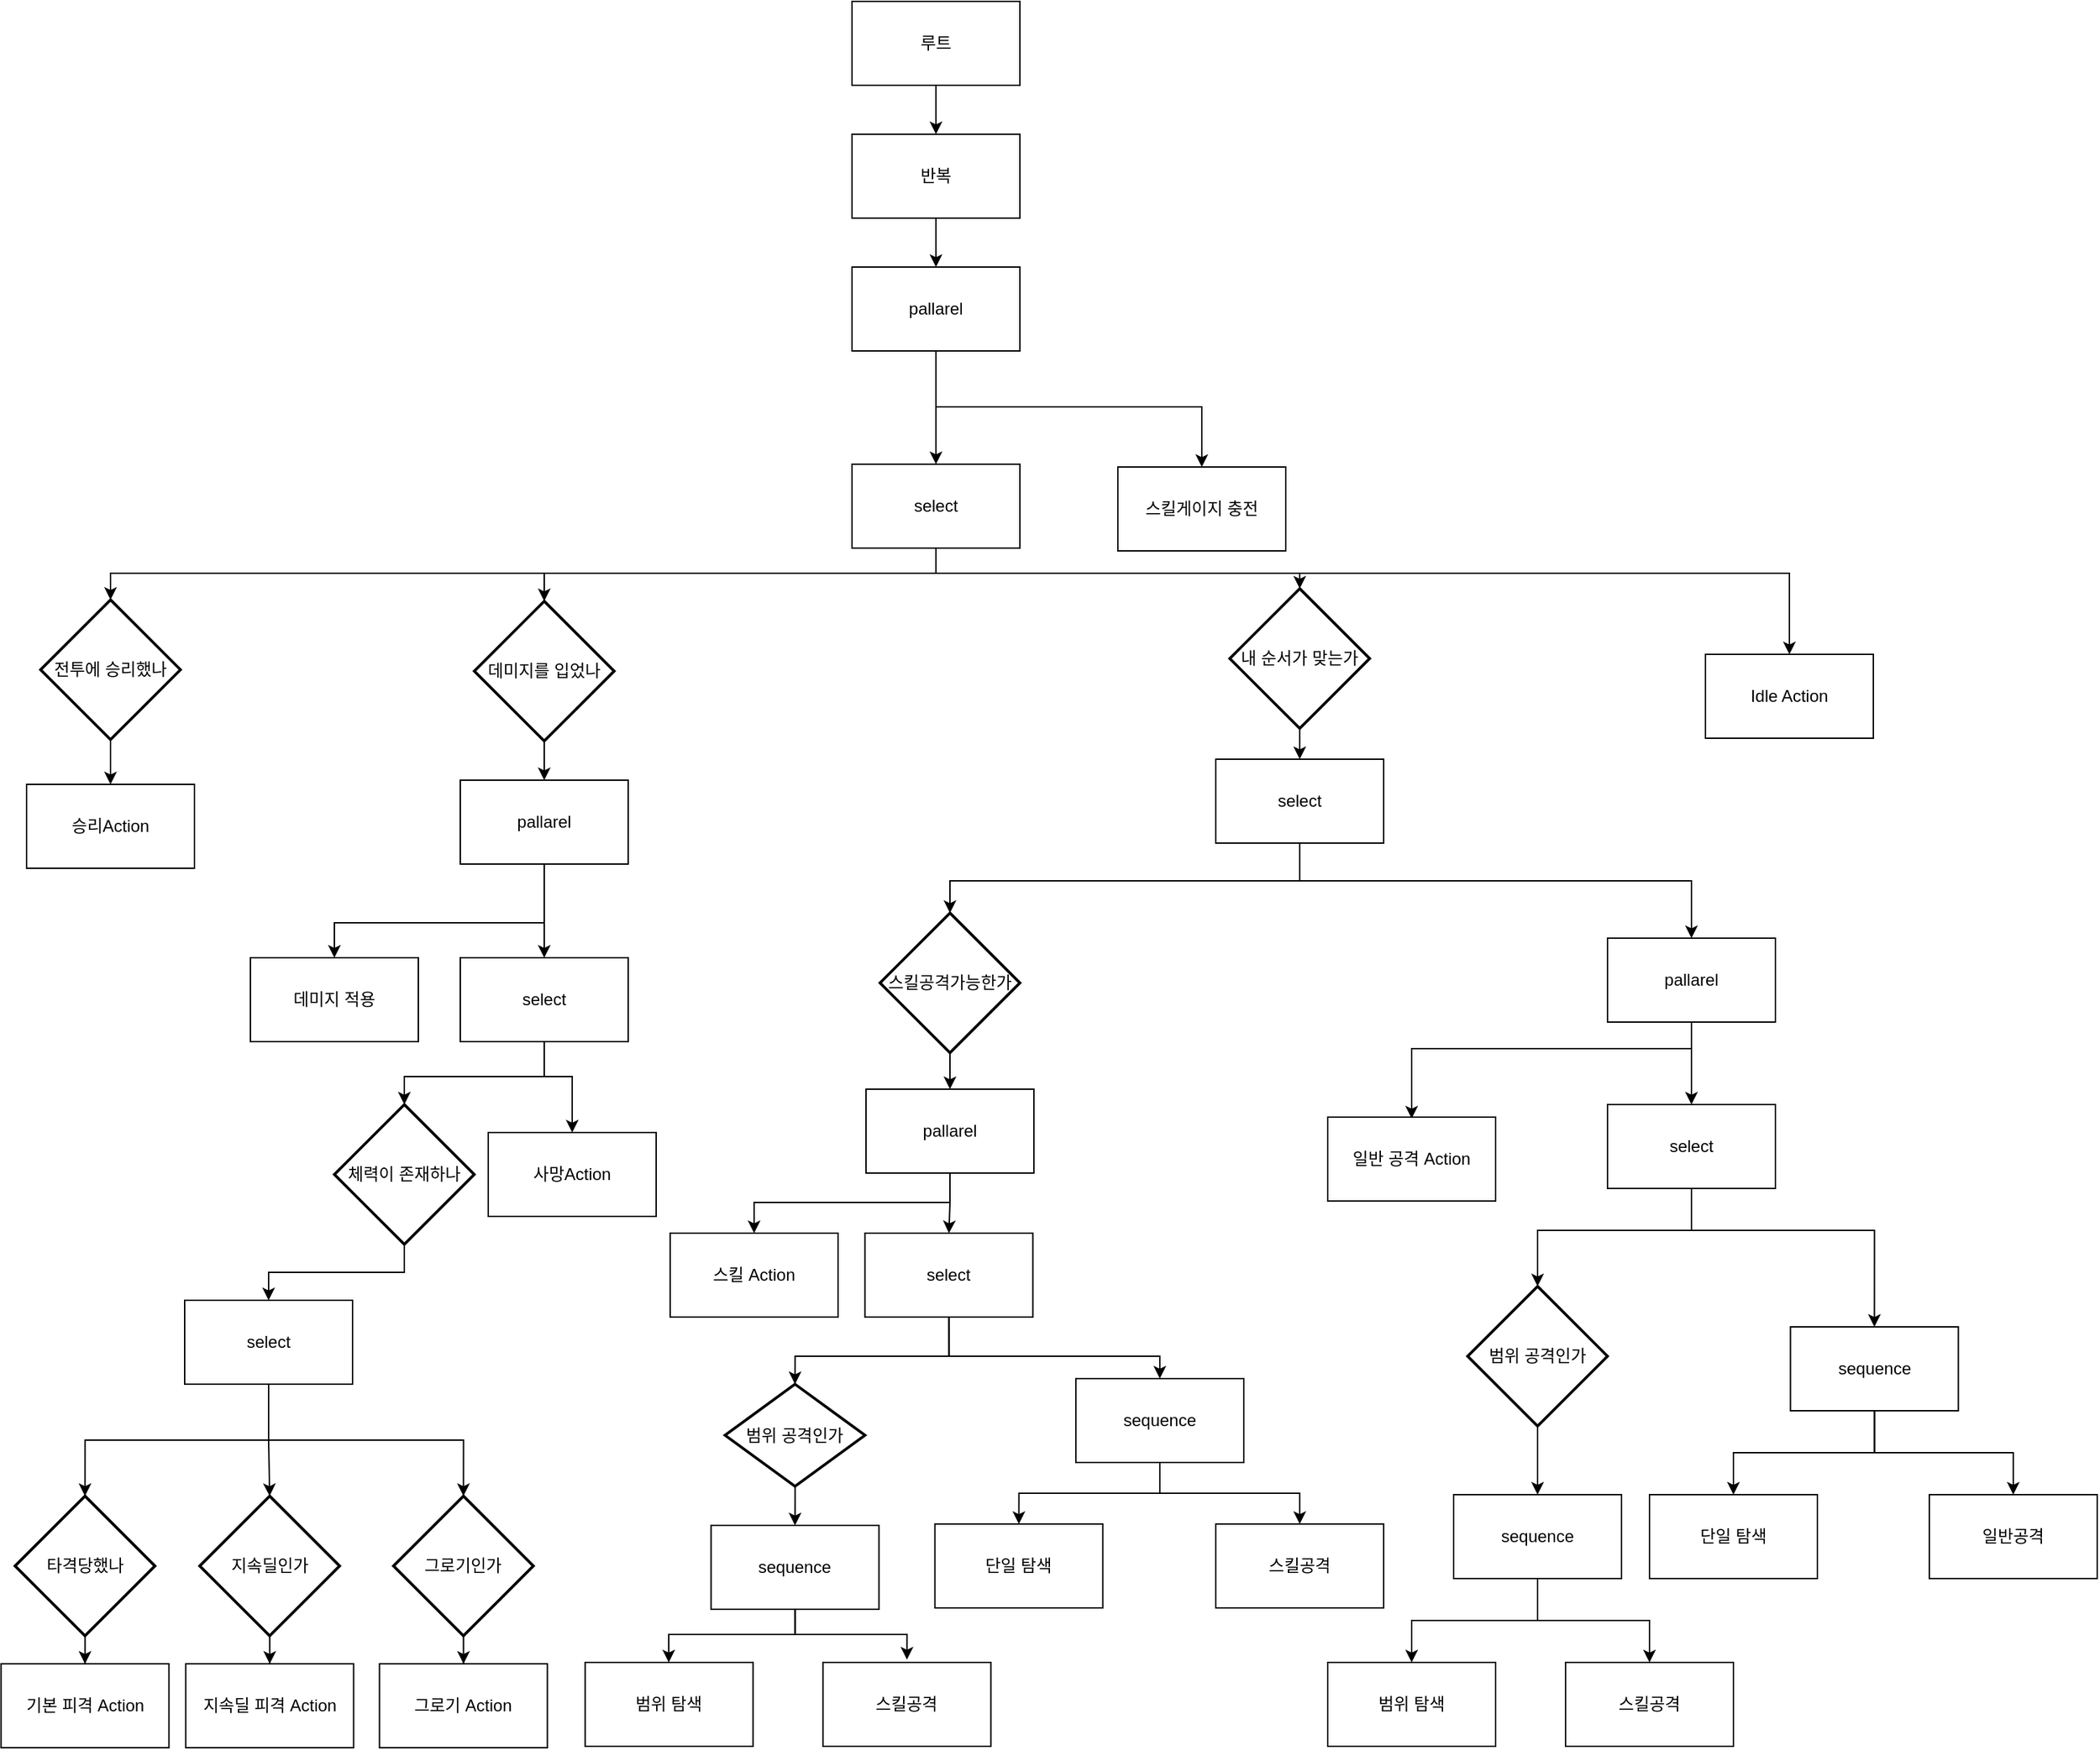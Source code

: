 <mxfile version="20.8.0" type="github">
  <diagram id="O-LWc2A8Pq9CezwLzfdt" name="페이지-1">
    <mxGraphModel dx="2186" dy="832" grid="1" gridSize="10" guides="1" tooltips="1" connect="1" arrows="1" fold="1" page="1" pageScale="1" pageWidth="827" pageHeight="1169" math="0" shadow="0">
      <root>
        <mxCell id="0" />
        <mxCell id="1" parent="0" />
        <mxCell id="T3gqKkbkDz2L_3jhAisM-148" style="edgeStyle=orthogonalEdgeStyle;rounded=0;orthogonalLoop=1;jettySize=auto;html=1;entryX=0.5;entryY=0;entryDx=0;entryDy=0;" parent="1" source="qAUqQl3StZBXr3iRBp-v-3" target="qAUqQl3StZBXr3iRBp-v-4" edge="1">
          <mxGeometry relative="1" as="geometry" />
        </mxCell>
        <mxCell id="qAUqQl3StZBXr3iRBp-v-3" value="루트" style="rounded=0;whiteSpace=wrap;html=1;" parent="1" vertex="1">
          <mxGeometry x="-80" width="120" height="60" as="geometry" />
        </mxCell>
        <mxCell id="T3gqKkbkDz2L_3jhAisM-184" style="edgeStyle=orthogonalEdgeStyle;rounded=0;orthogonalLoop=1;jettySize=auto;html=1;entryX=0.5;entryY=0;entryDx=0;entryDy=0;" parent="1" source="qAUqQl3StZBXr3iRBp-v-4" target="T3gqKkbkDz2L_3jhAisM-176" edge="1">
          <mxGeometry relative="1" as="geometry" />
        </mxCell>
        <mxCell id="qAUqQl3StZBXr3iRBp-v-4" value="반복" style="rounded=0;whiteSpace=wrap;html=1;" parent="1" vertex="1">
          <mxGeometry x="-80" y="95" width="120" height="60" as="geometry" />
        </mxCell>
        <mxCell id="T3gqKkbkDz2L_3jhAisM-31" style="edgeStyle=orthogonalEdgeStyle;rounded=0;orthogonalLoop=1;jettySize=auto;html=1;entryX=0.5;entryY=0;entryDx=0;entryDy=0;" parent="1" source="T3gqKkbkDz2L_3jhAisM-30" target="T3gqKkbkDz2L_3jhAisM-32" edge="1">
          <mxGeometry relative="1" as="geometry">
            <mxPoint x="-610" y="609" as="targetPoint" />
          </mxGeometry>
        </mxCell>
        <mxCell id="T3gqKkbkDz2L_3jhAisM-30" value="전투에 승리했나" style="strokeWidth=2;html=1;shape=mxgraph.flowchart.decision;whiteSpace=wrap;" parent="1" vertex="1">
          <mxGeometry x="-660" y="428" width="100" height="100" as="geometry" />
        </mxCell>
        <mxCell id="T3gqKkbkDz2L_3jhAisM-32" value="승리Action" style="rounded=0;whiteSpace=wrap;html=1;" parent="1" vertex="1">
          <mxGeometry x="-670" y="560" width="120" height="60" as="geometry" />
        </mxCell>
        <mxCell id="T3gqKkbkDz2L_3jhAisM-160" style="edgeStyle=orthogonalEdgeStyle;rounded=0;orthogonalLoop=1;jettySize=auto;html=1;exitX=0.5;exitY=1;exitDx=0;exitDy=0;entryX=0.5;entryY=0;entryDx=0;entryDy=0;entryPerimeter=0;" parent="1" source="T3gqKkbkDz2L_3jhAisM-36" target="T3gqKkbkDz2L_3jhAisM-54" edge="1">
          <mxGeometry relative="1" as="geometry">
            <Array as="points">
              <mxPoint x="-300" y="769" />
              <mxPoint x="-400" y="769" />
            </Array>
          </mxGeometry>
        </mxCell>
        <mxCell id="T3gqKkbkDz2L_3jhAisM-161" style="edgeStyle=orthogonalEdgeStyle;rounded=0;orthogonalLoop=1;jettySize=auto;html=1;entryX=0.5;entryY=0;entryDx=0;entryDy=0;" parent="1" source="T3gqKkbkDz2L_3jhAisM-36" target="T3gqKkbkDz2L_3jhAisM-62" edge="1">
          <mxGeometry relative="1" as="geometry">
            <Array as="points">
              <mxPoint x="-300" y="769" />
              <mxPoint x="-280" y="769" />
            </Array>
          </mxGeometry>
        </mxCell>
        <mxCell id="T3gqKkbkDz2L_3jhAisM-36" value="select" style="rounded=0;whiteSpace=wrap;html=1;" parent="1" vertex="1">
          <mxGeometry x="-360" y="684" width="120" height="60" as="geometry" />
        </mxCell>
        <mxCell id="T3gqKkbkDz2L_3jhAisM-151" style="edgeStyle=orthogonalEdgeStyle;rounded=0;orthogonalLoop=1;jettySize=auto;html=1;entryX=0.5;entryY=0;entryDx=0;entryDy=0;" parent="1" source="T3gqKkbkDz2L_3jhAisM-37" target="T3gqKkbkDz2L_3jhAisM-150" edge="1">
          <mxGeometry relative="1" as="geometry" />
        </mxCell>
        <mxCell id="T3gqKkbkDz2L_3jhAisM-37" value="데미지를 입었나" style="strokeWidth=2;html=1;shape=mxgraph.flowchart.decision;whiteSpace=wrap;" parent="1" vertex="1">
          <mxGeometry x="-350" y="429" width="100" height="100" as="geometry" />
        </mxCell>
        <mxCell id="T3gqKkbkDz2L_3jhAisM-41" value="지속딜 피격 Action" style="rounded=0;whiteSpace=wrap;html=1;" parent="1" vertex="1">
          <mxGeometry x="-556.25" y="1189" width="120" height="60" as="geometry" />
        </mxCell>
        <mxCell id="T3gqKkbkDz2L_3jhAisM-46" style="edgeStyle=orthogonalEdgeStyle;rounded=0;orthogonalLoop=1;jettySize=auto;html=1;exitX=0.5;exitY=1;exitDx=0;exitDy=0;exitPerimeter=0;" parent="1" source="T3gqKkbkDz2L_3jhAisM-42" target="T3gqKkbkDz2L_3jhAisM-41" edge="1">
          <mxGeometry relative="1" as="geometry" />
        </mxCell>
        <mxCell id="T3gqKkbkDz2L_3jhAisM-42" value="지속딜인가" style="strokeWidth=2;html=1;shape=mxgraph.flowchart.decision;whiteSpace=wrap;" parent="1" vertex="1">
          <mxGeometry x="-546.25" y="1069" width="100" height="100" as="geometry" />
        </mxCell>
        <mxCell id="T3gqKkbkDz2L_3jhAisM-44" value="그로기 Action" style="rounded=0;whiteSpace=wrap;html=1;" parent="1" vertex="1">
          <mxGeometry x="-417.75" y="1189" width="120" height="60" as="geometry" />
        </mxCell>
        <mxCell id="T3gqKkbkDz2L_3jhAisM-48" style="edgeStyle=orthogonalEdgeStyle;rounded=0;orthogonalLoop=1;jettySize=auto;html=1;exitX=0.5;exitY=1;exitDx=0;exitDy=0;" parent="1" source="T3gqKkbkDz2L_3jhAisM-44" target="T3gqKkbkDz2L_3jhAisM-44" edge="1">
          <mxGeometry relative="1" as="geometry" />
        </mxCell>
        <mxCell id="T3gqKkbkDz2L_3jhAisM-59" style="edgeStyle=orthogonalEdgeStyle;rounded=0;orthogonalLoop=1;jettySize=auto;html=1;exitX=0.5;exitY=1;exitDx=0;exitDy=0;exitPerimeter=0;entryX=0.5;entryY=0;entryDx=0;entryDy=0;" parent="1" source="T3gqKkbkDz2L_3jhAisM-54" target="T3gqKkbkDz2L_3jhAisM-58" edge="1">
          <mxGeometry relative="1" as="geometry" />
        </mxCell>
        <mxCell id="T3gqKkbkDz2L_3jhAisM-54" value="체력이 존재하나" style="strokeWidth=2;html=1;shape=mxgraph.flowchart.decision;whiteSpace=wrap;" parent="1" vertex="1">
          <mxGeometry x="-450" y="789" width="100" height="100" as="geometry" />
        </mxCell>
        <mxCell id="T3gqKkbkDz2L_3jhAisM-155" style="edgeStyle=orthogonalEdgeStyle;rounded=0;orthogonalLoop=1;jettySize=auto;html=1;entryX=0.5;entryY=0;entryDx=0;entryDy=0;entryPerimeter=0;" parent="1" source="T3gqKkbkDz2L_3jhAisM-58" target="T3gqKkbkDz2L_3jhAisM-42" edge="1">
          <mxGeometry relative="1" as="geometry" />
        </mxCell>
        <mxCell id="T3gqKkbkDz2L_3jhAisM-156" style="edgeStyle=orthogonalEdgeStyle;rounded=0;orthogonalLoop=1;jettySize=auto;html=1;entryX=0.5;entryY=0;entryDx=0;entryDy=0;entryPerimeter=0;" parent="1" source="T3gqKkbkDz2L_3jhAisM-58" target="T3gqKkbkDz2L_3jhAisM-114" edge="1">
          <mxGeometry relative="1" as="geometry">
            <Array as="points">
              <mxPoint x="-497" y="1029" />
              <mxPoint x="-628" y="1029" />
            </Array>
          </mxGeometry>
        </mxCell>
        <mxCell id="T3gqKkbkDz2L_3jhAisM-157" style="edgeStyle=orthogonalEdgeStyle;rounded=0;orthogonalLoop=1;jettySize=auto;html=1;exitX=0.5;exitY=1;exitDx=0;exitDy=0;entryX=0.5;entryY=0;entryDx=0;entryDy=0;entryPerimeter=0;" parent="1" source="T3gqKkbkDz2L_3jhAisM-58" target="T3gqKkbkDz2L_3jhAisM-84" edge="1">
          <mxGeometry relative="1" as="geometry" />
        </mxCell>
        <mxCell id="T3gqKkbkDz2L_3jhAisM-58" value="select" style="rounded=0;whiteSpace=wrap;html=1;" parent="1" vertex="1">
          <mxGeometry x="-557" y="929" width="120" height="60" as="geometry" />
        </mxCell>
        <mxCell id="T3gqKkbkDz2L_3jhAisM-62" value="사망Action" style="rounded=0;whiteSpace=wrap;html=1;" parent="1" vertex="1">
          <mxGeometry x="-340" y="809" width="120" height="60" as="geometry" />
        </mxCell>
        <mxCell id="T3gqKkbkDz2L_3jhAisM-68" style="edgeStyle=orthogonalEdgeStyle;rounded=0;orthogonalLoop=1;jettySize=auto;html=1;entryX=0.5;entryY=0;entryDx=0;entryDy=0;entryPerimeter=0;exitX=0.5;exitY=1;exitDx=0;exitDy=0;" parent="1" source="T3gqKkbkDz2L_3jhAisM-67" target="T3gqKkbkDz2L_3jhAisM-37" edge="1">
          <mxGeometry relative="1" as="geometry">
            <Array as="points">
              <mxPoint x="-20" y="409" />
              <mxPoint x="-300" y="409" />
            </Array>
          </mxGeometry>
        </mxCell>
        <mxCell id="T3gqKkbkDz2L_3jhAisM-70" style="edgeStyle=orthogonalEdgeStyle;rounded=0;orthogonalLoop=1;jettySize=auto;html=1;entryX=0.5;entryY=0;entryDx=0;entryDy=0;entryPerimeter=0;exitX=0.5;exitY=1;exitDx=0;exitDy=0;" parent="1" source="T3gqKkbkDz2L_3jhAisM-67" target="T3gqKkbkDz2L_3jhAisM-69" edge="1">
          <mxGeometry relative="1" as="geometry">
            <Array as="points">
              <mxPoint x="-20" y="409" />
              <mxPoint x="240" y="409" />
            </Array>
          </mxGeometry>
        </mxCell>
        <mxCell id="T3gqKkbkDz2L_3jhAisM-81" style="edgeStyle=orthogonalEdgeStyle;rounded=0;orthogonalLoop=1;jettySize=auto;html=1;entryX=0.5;entryY=0;entryDx=0;entryDy=0;exitX=0.5;exitY=1;exitDx=0;exitDy=0;" parent="1" source="T3gqKkbkDz2L_3jhAisM-67" target="T3gqKkbkDz2L_3jhAisM-80" edge="1">
          <mxGeometry relative="1" as="geometry">
            <mxPoint x="-20" y="329" as="sourcePoint" />
            <Array as="points">
              <mxPoint x="-20" y="409" />
              <mxPoint x="590" y="409" />
            </Array>
          </mxGeometry>
        </mxCell>
        <mxCell id="T3gqKkbkDz2L_3jhAisM-82" style="edgeStyle=orthogonalEdgeStyle;rounded=0;orthogonalLoop=1;jettySize=auto;html=1;entryX=0.5;entryY=0;entryDx=0;entryDy=0;entryPerimeter=0;" parent="1" source="T3gqKkbkDz2L_3jhAisM-67" target="T3gqKkbkDz2L_3jhAisM-30" edge="1">
          <mxGeometry relative="1" as="geometry">
            <Array as="points">
              <mxPoint x="-20" y="409" />
              <mxPoint x="-610" y="409" />
            </Array>
          </mxGeometry>
        </mxCell>
        <mxCell id="T3gqKkbkDz2L_3jhAisM-67" value="select" style="rounded=0;whiteSpace=wrap;html=1;" parent="1" vertex="1">
          <mxGeometry x="-80" y="331" width="120" height="60" as="geometry" />
        </mxCell>
        <mxCell id="T3gqKkbkDz2L_3jhAisM-96" style="edgeStyle=orthogonalEdgeStyle;rounded=0;orthogonalLoop=1;jettySize=auto;html=1;" parent="1" source="T3gqKkbkDz2L_3jhAisM-69" target="T3gqKkbkDz2L_3jhAisM-75" edge="1">
          <mxGeometry relative="1" as="geometry" />
        </mxCell>
        <mxCell id="T3gqKkbkDz2L_3jhAisM-69" value="내 순서가 맞는가" style="strokeWidth=2;html=1;shape=mxgraph.flowchart.decision;whiteSpace=wrap;" parent="1" vertex="1">
          <mxGeometry x="190" y="420" width="100" height="100" as="geometry" />
        </mxCell>
        <mxCell id="T3gqKkbkDz2L_3jhAisM-97" style="edgeStyle=orthogonalEdgeStyle;rounded=0;orthogonalLoop=1;jettySize=auto;html=1;" parent="1" source="T3gqKkbkDz2L_3jhAisM-75" target="T3gqKkbkDz2L_3jhAisM-79" edge="1">
          <mxGeometry relative="1" as="geometry">
            <Array as="points">
              <mxPoint x="240" y="629" />
              <mxPoint x="-10" y="629" />
            </Array>
          </mxGeometry>
        </mxCell>
        <mxCell id="T3gqKkbkDz2L_3jhAisM-170" style="edgeStyle=orthogonalEdgeStyle;rounded=0;orthogonalLoop=1;jettySize=auto;html=1;exitX=0.5;exitY=1;exitDx=0;exitDy=0;entryX=0.5;entryY=0;entryDx=0;entryDy=0;" parent="1" source="T3gqKkbkDz2L_3jhAisM-75" target="T3gqKkbkDz2L_3jhAisM-169" edge="1">
          <mxGeometry relative="1" as="geometry">
            <Array as="points">
              <mxPoint x="240" y="629" />
              <mxPoint x="520" y="629" />
            </Array>
          </mxGeometry>
        </mxCell>
        <mxCell id="T3gqKkbkDz2L_3jhAisM-75" value="select" style="rounded=0;whiteSpace=wrap;html=1;" parent="1" vertex="1">
          <mxGeometry x="180" y="542" width="120" height="60" as="geometry" />
        </mxCell>
        <mxCell id="T3gqKkbkDz2L_3jhAisM-77" value="일반공격" style="rounded=0;whiteSpace=wrap;html=1;" parent="1" vertex="1">
          <mxGeometry x="690" y="1068" width="120" height="60" as="geometry" />
        </mxCell>
        <mxCell id="T3gqKkbkDz2L_3jhAisM-166" style="edgeStyle=orthogonalEdgeStyle;rounded=0;orthogonalLoop=1;jettySize=auto;html=1;entryX=0.5;entryY=0;entryDx=0;entryDy=0;" parent="1" source="T3gqKkbkDz2L_3jhAisM-79" target="T3gqKkbkDz2L_3jhAisM-165" edge="1">
          <mxGeometry relative="1" as="geometry" />
        </mxCell>
        <mxCell id="T3gqKkbkDz2L_3jhAisM-79" value="스킬공격가능한가" style="strokeWidth=2;html=1;shape=mxgraph.flowchart.decision;whiteSpace=wrap;" parent="1" vertex="1">
          <mxGeometry x="-60" y="652" width="100" height="100" as="geometry" />
        </mxCell>
        <mxCell id="T3gqKkbkDz2L_3jhAisM-80" value="Idle Action" style="rounded=0;whiteSpace=wrap;html=1;" parent="1" vertex="1">
          <mxGeometry x="530" y="467" width="120" height="60" as="geometry" />
        </mxCell>
        <mxCell id="T3gqKkbkDz2L_3jhAisM-86" style="edgeStyle=orthogonalEdgeStyle;rounded=0;orthogonalLoop=1;jettySize=auto;html=1;exitX=0.5;exitY=1;exitDx=0;exitDy=0;exitPerimeter=0;" parent="1" source="T3gqKkbkDz2L_3jhAisM-84" target="T3gqKkbkDz2L_3jhAisM-44" edge="1">
          <mxGeometry relative="1" as="geometry" />
        </mxCell>
        <mxCell id="T3gqKkbkDz2L_3jhAisM-84" value="그로기인가" style="strokeWidth=2;html=1;shape=mxgraph.flowchart.decision;whiteSpace=wrap;" parent="1" vertex="1">
          <mxGeometry x="-407.75" y="1069" width="100" height="100" as="geometry" />
        </mxCell>
        <mxCell id="T3gqKkbkDz2L_3jhAisM-105" style="edgeStyle=orthogonalEdgeStyle;rounded=0;orthogonalLoop=1;jettySize=auto;html=1;entryX=0.5;entryY=0;entryDx=0;entryDy=0;" parent="1" source="T3gqKkbkDz2L_3jhAisM-89" target="T3gqKkbkDz2L_3jhAisM-102" edge="1">
          <mxGeometry relative="1" as="geometry" />
        </mxCell>
        <mxCell id="T3gqKkbkDz2L_3jhAisM-89" value="범위 공격인가" style="strokeWidth=2;html=1;shape=mxgraph.flowchart.decision;whiteSpace=wrap;" parent="1" vertex="1">
          <mxGeometry x="-170.75" y="989" width="100" height="73" as="geometry" />
        </mxCell>
        <mxCell id="T3gqKkbkDz2L_3jhAisM-92" value="스킬공격" style="rounded=0;whiteSpace=wrap;html=1;" parent="1" vertex="1">
          <mxGeometry x="-100.75" y="1188" width="120" height="60" as="geometry" />
        </mxCell>
        <mxCell id="T3gqKkbkDz2L_3jhAisM-93" value="범위 탐색" style="rounded=0;whiteSpace=wrap;html=1;" parent="1" vertex="1">
          <mxGeometry x="-270.75" y="1188" width="120" height="60" as="geometry" />
        </mxCell>
        <mxCell id="T3gqKkbkDz2L_3jhAisM-107" style="edgeStyle=orthogonalEdgeStyle;rounded=0;orthogonalLoop=1;jettySize=auto;html=1;entryX=0.5;entryY=0;entryDx=0;entryDy=0;entryPerimeter=0;" parent="1" source="T3gqKkbkDz2L_3jhAisM-95" target="T3gqKkbkDz2L_3jhAisM-89" edge="1">
          <mxGeometry relative="1" as="geometry">
            <Array as="points">
              <mxPoint x="-11" y="969" />
              <mxPoint x="-121" y="969" />
            </Array>
          </mxGeometry>
        </mxCell>
        <mxCell id="T3gqKkbkDz2L_3jhAisM-109" style="edgeStyle=orthogonalEdgeStyle;rounded=0;orthogonalLoop=1;jettySize=auto;html=1;entryX=0.5;entryY=0;entryDx=0;entryDy=0;exitX=0.5;exitY=1;exitDx=0;exitDy=0;" parent="1" source="T3gqKkbkDz2L_3jhAisM-95" target="T3gqKkbkDz2L_3jhAisM-110" edge="1">
          <mxGeometry relative="1" as="geometry">
            <mxPoint x="99.25" y="968" as="targetPoint" />
            <Array as="points">
              <mxPoint x="-11" y="969" />
              <mxPoint x="140" y="969" />
            </Array>
          </mxGeometry>
        </mxCell>
        <mxCell id="T3gqKkbkDz2L_3jhAisM-95" value="select" style="rounded=0;whiteSpace=wrap;html=1;" parent="1" vertex="1">
          <mxGeometry x="-70.75" y="881" width="120" height="60" as="geometry" />
        </mxCell>
        <mxCell id="T3gqKkbkDz2L_3jhAisM-125" style="edgeStyle=orthogonalEdgeStyle;rounded=0;orthogonalLoop=1;jettySize=auto;html=1;entryX=0.5;entryY=0;entryDx=0;entryDy=0;" parent="1" source="T3gqKkbkDz2L_3jhAisM-99" target="T3gqKkbkDz2L_3jhAisM-136" edge="1">
          <mxGeometry relative="1" as="geometry">
            <mxPoint x="440" y="1049" as="targetPoint" />
          </mxGeometry>
        </mxCell>
        <mxCell id="T3gqKkbkDz2L_3jhAisM-99" value="범위 공격인가" style="strokeWidth=2;html=1;shape=mxgraph.flowchart.decision;whiteSpace=wrap;" parent="1" vertex="1">
          <mxGeometry x="360" y="919" width="100" height="100" as="geometry" />
        </mxCell>
        <mxCell id="T3gqKkbkDz2L_3jhAisM-103" style="edgeStyle=orthogonalEdgeStyle;rounded=0;orthogonalLoop=1;jettySize=auto;html=1;" parent="1" source="T3gqKkbkDz2L_3jhAisM-102" target="T3gqKkbkDz2L_3jhAisM-93" edge="1">
          <mxGeometry relative="1" as="geometry">
            <Array as="points">
              <mxPoint x="-121" y="1168" />
              <mxPoint x="-211" y="1168" />
            </Array>
          </mxGeometry>
        </mxCell>
        <mxCell id="T3gqKkbkDz2L_3jhAisM-104" style="edgeStyle=orthogonalEdgeStyle;rounded=0;orthogonalLoop=1;jettySize=auto;html=1;entryX=0.5;entryY=0;entryDx=0;entryDy=0;" parent="1" edge="1">
          <mxGeometry relative="1" as="geometry">
            <mxPoint x="-120.714" y="1148" as="sourcePoint" />
            <mxPoint x="-40.75" y="1186.0" as="targetPoint" />
            <Array as="points">
              <mxPoint x="-121" y="1168" />
              <mxPoint x="-41" y="1168" />
            </Array>
          </mxGeometry>
        </mxCell>
        <mxCell id="T3gqKkbkDz2L_3jhAisM-102" value="sequence" style="rounded=0;whiteSpace=wrap;html=1;" parent="1" vertex="1">
          <mxGeometry x="-180.75" y="1090" width="120" height="60" as="geometry" />
        </mxCell>
        <mxCell id="T3gqKkbkDz2L_3jhAisM-108" value="단일 탐색" style="rounded=0;whiteSpace=wrap;html=1;" parent="1" vertex="1">
          <mxGeometry x="-20.75" y="1089" width="120" height="60" as="geometry" />
        </mxCell>
        <mxCell id="T3gqKkbkDz2L_3jhAisM-111" style="edgeStyle=orthogonalEdgeStyle;rounded=0;orthogonalLoop=1;jettySize=auto;html=1;entryX=0.5;entryY=0;entryDx=0;entryDy=0;" parent="1" source="T3gqKkbkDz2L_3jhAisM-110" target="T3gqKkbkDz2L_3jhAisM-108" edge="1">
          <mxGeometry relative="1" as="geometry" />
        </mxCell>
        <mxCell id="T3gqKkbkDz2L_3jhAisM-113" style="edgeStyle=orthogonalEdgeStyle;rounded=0;orthogonalLoop=1;jettySize=auto;html=1;" parent="1" source="T3gqKkbkDz2L_3jhAisM-110" target="T3gqKkbkDz2L_3jhAisM-112" edge="1">
          <mxGeometry relative="1" as="geometry" />
        </mxCell>
        <mxCell id="T3gqKkbkDz2L_3jhAisM-110" value="sequence" style="rounded=0;whiteSpace=wrap;html=1;" parent="1" vertex="1">
          <mxGeometry x="80" y="985" width="120" height="60" as="geometry" />
        </mxCell>
        <mxCell id="T3gqKkbkDz2L_3jhAisM-112" value="스킬공격" style="rounded=0;whiteSpace=wrap;html=1;" parent="1" vertex="1">
          <mxGeometry x="180" y="1089" width="120" height="60" as="geometry" />
        </mxCell>
        <mxCell id="T3gqKkbkDz2L_3jhAisM-116" style="edgeStyle=orthogonalEdgeStyle;rounded=0;orthogonalLoop=1;jettySize=auto;html=1;entryX=0.5;entryY=0;entryDx=0;entryDy=0;" parent="1" source="T3gqKkbkDz2L_3jhAisM-114" target="T3gqKkbkDz2L_3jhAisM-115" edge="1">
          <mxGeometry relative="1" as="geometry" />
        </mxCell>
        <mxCell id="T3gqKkbkDz2L_3jhAisM-114" value="타격당했나" style="strokeWidth=2;html=1;shape=mxgraph.flowchart.decision;whiteSpace=wrap;" parent="1" vertex="1">
          <mxGeometry x="-678.25" y="1069" width="100" height="100" as="geometry" />
        </mxCell>
        <mxCell id="T3gqKkbkDz2L_3jhAisM-115" value="기본 피격 Action" style="rounded=0;whiteSpace=wrap;html=1;" parent="1" vertex="1">
          <mxGeometry x="-688.25" y="1189" width="120" height="60" as="geometry" />
        </mxCell>
        <mxCell id="T3gqKkbkDz2L_3jhAisM-172" style="edgeStyle=orthogonalEdgeStyle;rounded=0;orthogonalLoop=1;jettySize=auto;html=1;entryX=0.5;entryY=0;entryDx=0;entryDy=0;entryPerimeter=0;" parent="1" source="T3gqKkbkDz2L_3jhAisM-121" target="T3gqKkbkDz2L_3jhAisM-99" edge="1">
          <mxGeometry relative="1" as="geometry">
            <Array as="points">
              <mxPoint x="520" y="879" />
              <mxPoint x="410" y="879" />
            </Array>
          </mxGeometry>
        </mxCell>
        <mxCell id="T3gqKkbkDz2L_3jhAisM-173" style="edgeStyle=orthogonalEdgeStyle;rounded=0;orthogonalLoop=1;jettySize=auto;html=1;entryX=0.5;entryY=0;entryDx=0;entryDy=0;" parent="1" source="T3gqKkbkDz2L_3jhAisM-121" target="T3gqKkbkDz2L_3jhAisM-129" edge="1">
          <mxGeometry relative="1" as="geometry">
            <Array as="points">
              <mxPoint x="520" y="879" />
              <mxPoint x="651" y="879" />
            </Array>
          </mxGeometry>
        </mxCell>
        <mxCell id="T3gqKkbkDz2L_3jhAisM-121" value="select" style="rounded=0;whiteSpace=wrap;html=1;" parent="1" vertex="1">
          <mxGeometry x="460" y="789" width="120" height="60" as="geometry" />
        </mxCell>
        <mxCell id="T3gqKkbkDz2L_3jhAisM-126" value="단일 탐색" style="rounded=0;whiteSpace=wrap;html=1;" parent="1" vertex="1">
          <mxGeometry x="490" y="1068" width="120" height="60" as="geometry" />
        </mxCell>
        <mxCell id="T3gqKkbkDz2L_3jhAisM-127" style="edgeStyle=orthogonalEdgeStyle;rounded=0;orthogonalLoop=1;jettySize=auto;html=1;entryX=0.5;entryY=0;entryDx=0;entryDy=0;" parent="1" source="T3gqKkbkDz2L_3jhAisM-129" target="T3gqKkbkDz2L_3jhAisM-126" edge="1">
          <mxGeometry relative="1" as="geometry" />
        </mxCell>
        <mxCell id="T3gqKkbkDz2L_3jhAisM-128" style="edgeStyle=orthogonalEdgeStyle;rounded=0;orthogonalLoop=1;jettySize=auto;html=1;entryX=0.5;entryY=0;entryDx=0;entryDy=0;" parent="1" source="T3gqKkbkDz2L_3jhAisM-129" target="T3gqKkbkDz2L_3jhAisM-77" edge="1">
          <mxGeometry relative="1" as="geometry">
            <mxPoint x="760.75" y="1068" as="targetPoint" />
          </mxGeometry>
        </mxCell>
        <mxCell id="T3gqKkbkDz2L_3jhAisM-129" value="sequence" style="rounded=0;whiteSpace=wrap;html=1;" parent="1" vertex="1">
          <mxGeometry x="590.75" y="948" width="120" height="60" as="geometry" />
        </mxCell>
        <mxCell id="T3gqKkbkDz2L_3jhAisM-132" value="스킬공격" style="rounded=0;whiteSpace=wrap;html=1;" parent="1" vertex="1">
          <mxGeometry x="430" y="1188" width="120" height="60" as="geometry" />
        </mxCell>
        <mxCell id="T3gqKkbkDz2L_3jhAisM-133" value="범위 탐색" style="rounded=0;whiteSpace=wrap;html=1;" parent="1" vertex="1">
          <mxGeometry x="260" y="1188" width="120" height="60" as="geometry" />
        </mxCell>
        <mxCell id="T3gqKkbkDz2L_3jhAisM-134" style="edgeStyle=orthogonalEdgeStyle;rounded=0;orthogonalLoop=1;jettySize=auto;html=1;" parent="1" source="T3gqKkbkDz2L_3jhAisM-136" target="T3gqKkbkDz2L_3jhAisM-133" edge="1">
          <mxGeometry relative="1" as="geometry" />
        </mxCell>
        <mxCell id="T3gqKkbkDz2L_3jhAisM-135" style="edgeStyle=orthogonalEdgeStyle;rounded=0;orthogonalLoop=1;jettySize=auto;html=1;entryX=0.5;entryY=0;entryDx=0;entryDy=0;" parent="1" source="T3gqKkbkDz2L_3jhAisM-136" target="T3gqKkbkDz2L_3jhAisM-132" edge="1">
          <mxGeometry relative="1" as="geometry" />
        </mxCell>
        <mxCell id="T3gqKkbkDz2L_3jhAisM-136" value="sequence" style="rounded=0;whiteSpace=wrap;html=1;" parent="1" vertex="1">
          <mxGeometry x="350" y="1068" width="120" height="60" as="geometry" />
        </mxCell>
        <mxCell id="T3gqKkbkDz2L_3jhAisM-152" style="edgeStyle=orthogonalEdgeStyle;rounded=0;orthogonalLoop=1;jettySize=auto;html=1;entryX=0.5;entryY=0;entryDx=0;entryDy=0;" parent="1" source="T3gqKkbkDz2L_3jhAisM-150" target="T3gqKkbkDz2L_3jhAisM-36" edge="1">
          <mxGeometry relative="1" as="geometry" />
        </mxCell>
        <mxCell id="T3gqKkbkDz2L_3jhAisM-162" style="edgeStyle=orthogonalEdgeStyle;rounded=0;orthogonalLoop=1;jettySize=auto;html=1;entryX=0.5;entryY=0;entryDx=0;entryDy=0;" parent="1" source="T3gqKkbkDz2L_3jhAisM-150" target="T3gqKkbkDz2L_3jhAisM-153" edge="1">
          <mxGeometry relative="1" as="geometry">
            <Array as="points">
              <mxPoint x="-300" y="659" />
              <mxPoint x="-450" y="659" />
            </Array>
          </mxGeometry>
        </mxCell>
        <mxCell id="T3gqKkbkDz2L_3jhAisM-150" value="pallarel" style="rounded=0;whiteSpace=wrap;html=1;" parent="1" vertex="1">
          <mxGeometry x="-360" y="557" width="120" height="60" as="geometry" />
        </mxCell>
        <mxCell id="T3gqKkbkDz2L_3jhAisM-153" value="데미지 적용" style="rounded=0;whiteSpace=wrap;html=1;" parent="1" vertex="1">
          <mxGeometry x="-510" y="684" width="120" height="60" as="geometry" />
        </mxCell>
        <mxCell id="T3gqKkbkDz2L_3jhAisM-164" value="스킬 Action" style="rounded=0;whiteSpace=wrap;html=1;" parent="1" vertex="1">
          <mxGeometry x="-210" y="881" width="120" height="60" as="geometry" />
        </mxCell>
        <mxCell id="T3gqKkbkDz2L_3jhAisM-167" style="edgeStyle=orthogonalEdgeStyle;rounded=0;orthogonalLoop=1;jettySize=auto;html=1;entryX=0.5;entryY=0;entryDx=0;entryDy=0;" parent="1" source="T3gqKkbkDz2L_3jhAisM-165" target="T3gqKkbkDz2L_3jhAisM-95" edge="1">
          <mxGeometry relative="1" as="geometry" />
        </mxCell>
        <mxCell id="T3gqKkbkDz2L_3jhAisM-168" style="edgeStyle=orthogonalEdgeStyle;rounded=0;orthogonalLoop=1;jettySize=auto;html=1;entryX=0.5;entryY=0;entryDx=0;entryDy=0;" parent="1" source="T3gqKkbkDz2L_3jhAisM-165" target="T3gqKkbkDz2L_3jhAisM-164" edge="1">
          <mxGeometry relative="1" as="geometry">
            <Array as="points">
              <mxPoint x="-10" y="859" />
              <mxPoint x="-150" y="859" />
            </Array>
          </mxGeometry>
        </mxCell>
        <mxCell id="T3gqKkbkDz2L_3jhAisM-165" value="pallarel" style="rounded=0;whiteSpace=wrap;html=1;" parent="1" vertex="1">
          <mxGeometry x="-70" y="778" width="120" height="60" as="geometry" />
        </mxCell>
        <mxCell id="T3gqKkbkDz2L_3jhAisM-171" style="edgeStyle=orthogonalEdgeStyle;rounded=0;orthogonalLoop=1;jettySize=auto;html=1;entryX=0.5;entryY=0;entryDx=0;entryDy=0;" parent="1" source="T3gqKkbkDz2L_3jhAisM-169" target="T3gqKkbkDz2L_3jhAisM-121" edge="1">
          <mxGeometry relative="1" as="geometry" />
        </mxCell>
        <mxCell id="T3gqKkbkDz2L_3jhAisM-174" style="edgeStyle=orthogonalEdgeStyle;rounded=0;orthogonalLoop=1;jettySize=auto;html=1;" parent="1" source="T3gqKkbkDz2L_3jhAisM-169" edge="1">
          <mxGeometry relative="1" as="geometry">
            <mxPoint x="320" y="799" as="targetPoint" />
            <Array as="points">
              <mxPoint x="520" y="749" />
              <mxPoint x="320" y="749" />
            </Array>
          </mxGeometry>
        </mxCell>
        <mxCell id="T3gqKkbkDz2L_3jhAisM-169" value="pallarel" style="rounded=0;whiteSpace=wrap;html=1;" parent="1" vertex="1">
          <mxGeometry x="460" y="670" width="120" height="60" as="geometry" />
        </mxCell>
        <mxCell id="T3gqKkbkDz2L_3jhAisM-175" value="일반 공격 Action" style="rounded=0;whiteSpace=wrap;html=1;" parent="1" vertex="1">
          <mxGeometry x="260" y="798" width="120" height="60" as="geometry" />
        </mxCell>
        <mxCell id="T3gqKkbkDz2L_3jhAisM-182" style="edgeStyle=orthogonalEdgeStyle;rounded=0;orthogonalLoop=1;jettySize=auto;html=1;" parent="1" source="T3gqKkbkDz2L_3jhAisM-176" target="T3gqKkbkDz2L_3jhAisM-67" edge="1">
          <mxGeometry relative="1" as="geometry" />
        </mxCell>
        <mxCell id="T3gqKkbkDz2L_3jhAisM-183" style="edgeStyle=orthogonalEdgeStyle;rounded=0;orthogonalLoop=1;jettySize=auto;html=1;entryX=0.5;entryY=0;entryDx=0;entryDy=0;" parent="1" source="T3gqKkbkDz2L_3jhAisM-176" target="T3gqKkbkDz2L_3jhAisM-181" edge="1">
          <mxGeometry relative="1" as="geometry">
            <Array as="points">
              <mxPoint x="-20" y="290" />
              <mxPoint x="170" y="290" />
            </Array>
          </mxGeometry>
        </mxCell>
        <mxCell id="T3gqKkbkDz2L_3jhAisM-176" value="pallarel" style="rounded=0;whiteSpace=wrap;html=1;" parent="1" vertex="1">
          <mxGeometry x="-80" y="190" width="120" height="60" as="geometry" />
        </mxCell>
        <mxCell id="T3gqKkbkDz2L_3jhAisM-181" value="스킬게이지 충전" style="rounded=0;whiteSpace=wrap;html=1;" parent="1" vertex="1">
          <mxGeometry x="110" y="333" width="120" height="60" as="geometry" />
        </mxCell>
      </root>
    </mxGraphModel>
  </diagram>
</mxfile>
